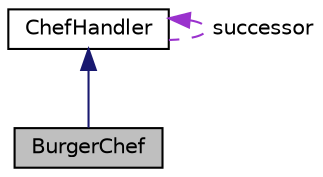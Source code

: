 digraph "BurgerChef"
{
 // LATEX_PDF_SIZE
  edge [fontname="Helvetica",fontsize="10",labelfontname="Helvetica",labelfontsize="10"];
  node [fontname="Helvetica",fontsize="10",shape=record];
  Node1 [label="BurgerChef",height=0.2,width=0.4,color="black", fillcolor="grey75", style="filled", fontcolor="black",tooltip="Represents a Burger Chef responsible for preparing Burgers."];
  Node2 -> Node1 [dir="back",color="midnightblue",fontsize="10",style="solid",fontname="Helvetica"];
  Node2 [label="ChefHandler",height=0.2,width=0.4,color="black", fillcolor="white", style="filled",URL="$classChefHandler.html",tooltip="Base class for ChefHandlers responsible for handling food orders."];
  Node2 -> Node2 [dir="back",color="darkorchid3",fontsize="10",style="dashed",label=" successor" ,fontname="Helvetica"];
}

